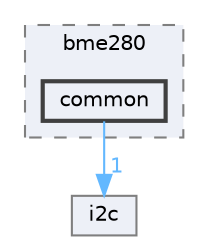 digraph "C:/Users/eric.abbade/Downloads/simar_old/bme280/common"
{
 // LATEX_PDF_SIZE
  bgcolor="transparent";
  edge [fontname=Helvetica,fontsize=10,labelfontname=Helvetica,labelfontsize=10];
  node [fontname=Helvetica,fontsize=10,shape=box,height=0.2,width=0.4];
  compound=true
  subgraph clusterdir_f6ef2de8db0139582e876ebdc8cb82c7 {
    graph [ bgcolor="#edf0f7", pencolor="grey50", label="bme280", fontname=Helvetica,fontsize=10 style="filled,dashed", URL="dir_f6ef2de8db0139582e876ebdc8cb82c7.html",tooltip=""]
  dir_3f93cc95edc896ccd0f78b707cf59ec9 [label="common", fillcolor="#edf0f7", color="grey25", style="filled,bold", URL="dir_3f93cc95edc896ccd0f78b707cf59ec9.html",tooltip=""];
  }
  dir_be7d2d43d4f7712eae91d413c356c0ef [label="i2c", fillcolor="#edf0f7", color="grey50", style="filled", URL="dir_be7d2d43d4f7712eae91d413c356c0ef.html",tooltip=""];
  dir_3f93cc95edc896ccd0f78b707cf59ec9->dir_be7d2d43d4f7712eae91d413c356c0ef [headlabel="1", labeldistance=1.5 headhref="dir_000001_000005.html" href="dir_000001_000005.html" color="steelblue1" fontcolor="steelblue1"];
}
